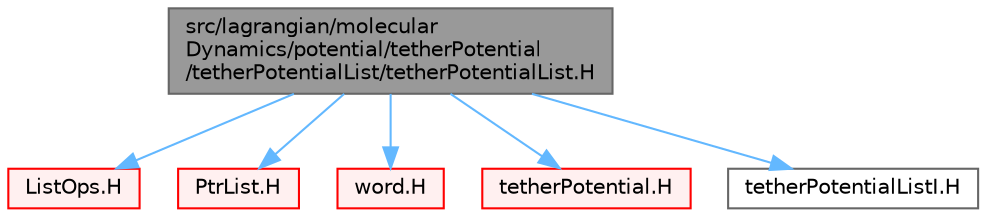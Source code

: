digraph "src/lagrangian/molecularDynamics/potential/tetherPotential/tetherPotentialList/tetherPotentialList.H"
{
 // LATEX_PDF_SIZE
  bgcolor="transparent";
  edge [fontname=Helvetica,fontsize=10,labelfontname=Helvetica,labelfontsize=10];
  node [fontname=Helvetica,fontsize=10,shape=box,height=0.2,width=0.4];
  Node1 [id="Node000001",label="src/lagrangian/molecular\lDynamics/potential/tetherPotential\l/tetherPotentialList/tetherPotentialList.H",height=0.2,width=0.4,color="gray40", fillcolor="grey60", style="filled", fontcolor="black",tooltip=" "];
  Node1 -> Node2 [id="edge1_Node000001_Node000002",color="steelblue1",style="solid",tooltip=" "];
  Node2 [id="Node000002",label="ListOps.H",height=0.2,width=0.4,color="red", fillcolor="#FFF0F0", style="filled",URL="$ListOps_8H.html",tooltip="Various functions to operate on Lists."];
  Node1 -> Node136 [id="edge2_Node000001_Node000136",color="steelblue1",style="solid",tooltip=" "];
  Node136 [id="Node000136",label="PtrList.H",height=0.2,width=0.4,color="red", fillcolor="#FFF0F0", style="filled",URL="$PtrList_8H.html",tooltip=" "];
  Node1 -> Node17 [id="edge3_Node000001_Node000017",color="steelblue1",style="solid",tooltip=" "];
  Node17 [id="Node000017",label="word.H",height=0.2,width=0.4,color="red", fillcolor="#FFF0F0", style="filled",URL="$word_8H.html",tooltip=" "];
  Node1 -> Node147 [id="edge4_Node000001_Node000147",color="steelblue1",style="solid",tooltip=" "];
  Node147 [id="Node000147",label="tetherPotential.H",height=0.2,width=0.4,color="red", fillcolor="#FFF0F0", style="filled",URL="$tetherPotential_8H.html",tooltip=" "];
  Node1 -> Node180 [id="edge5_Node000001_Node000180",color="steelblue1",style="solid",tooltip=" "];
  Node180 [id="Node000180",label="tetherPotentialListI.H",height=0.2,width=0.4,color="grey40", fillcolor="white", style="filled",URL="$tetherPotentialListI_8H.html",tooltip=" "];
}
